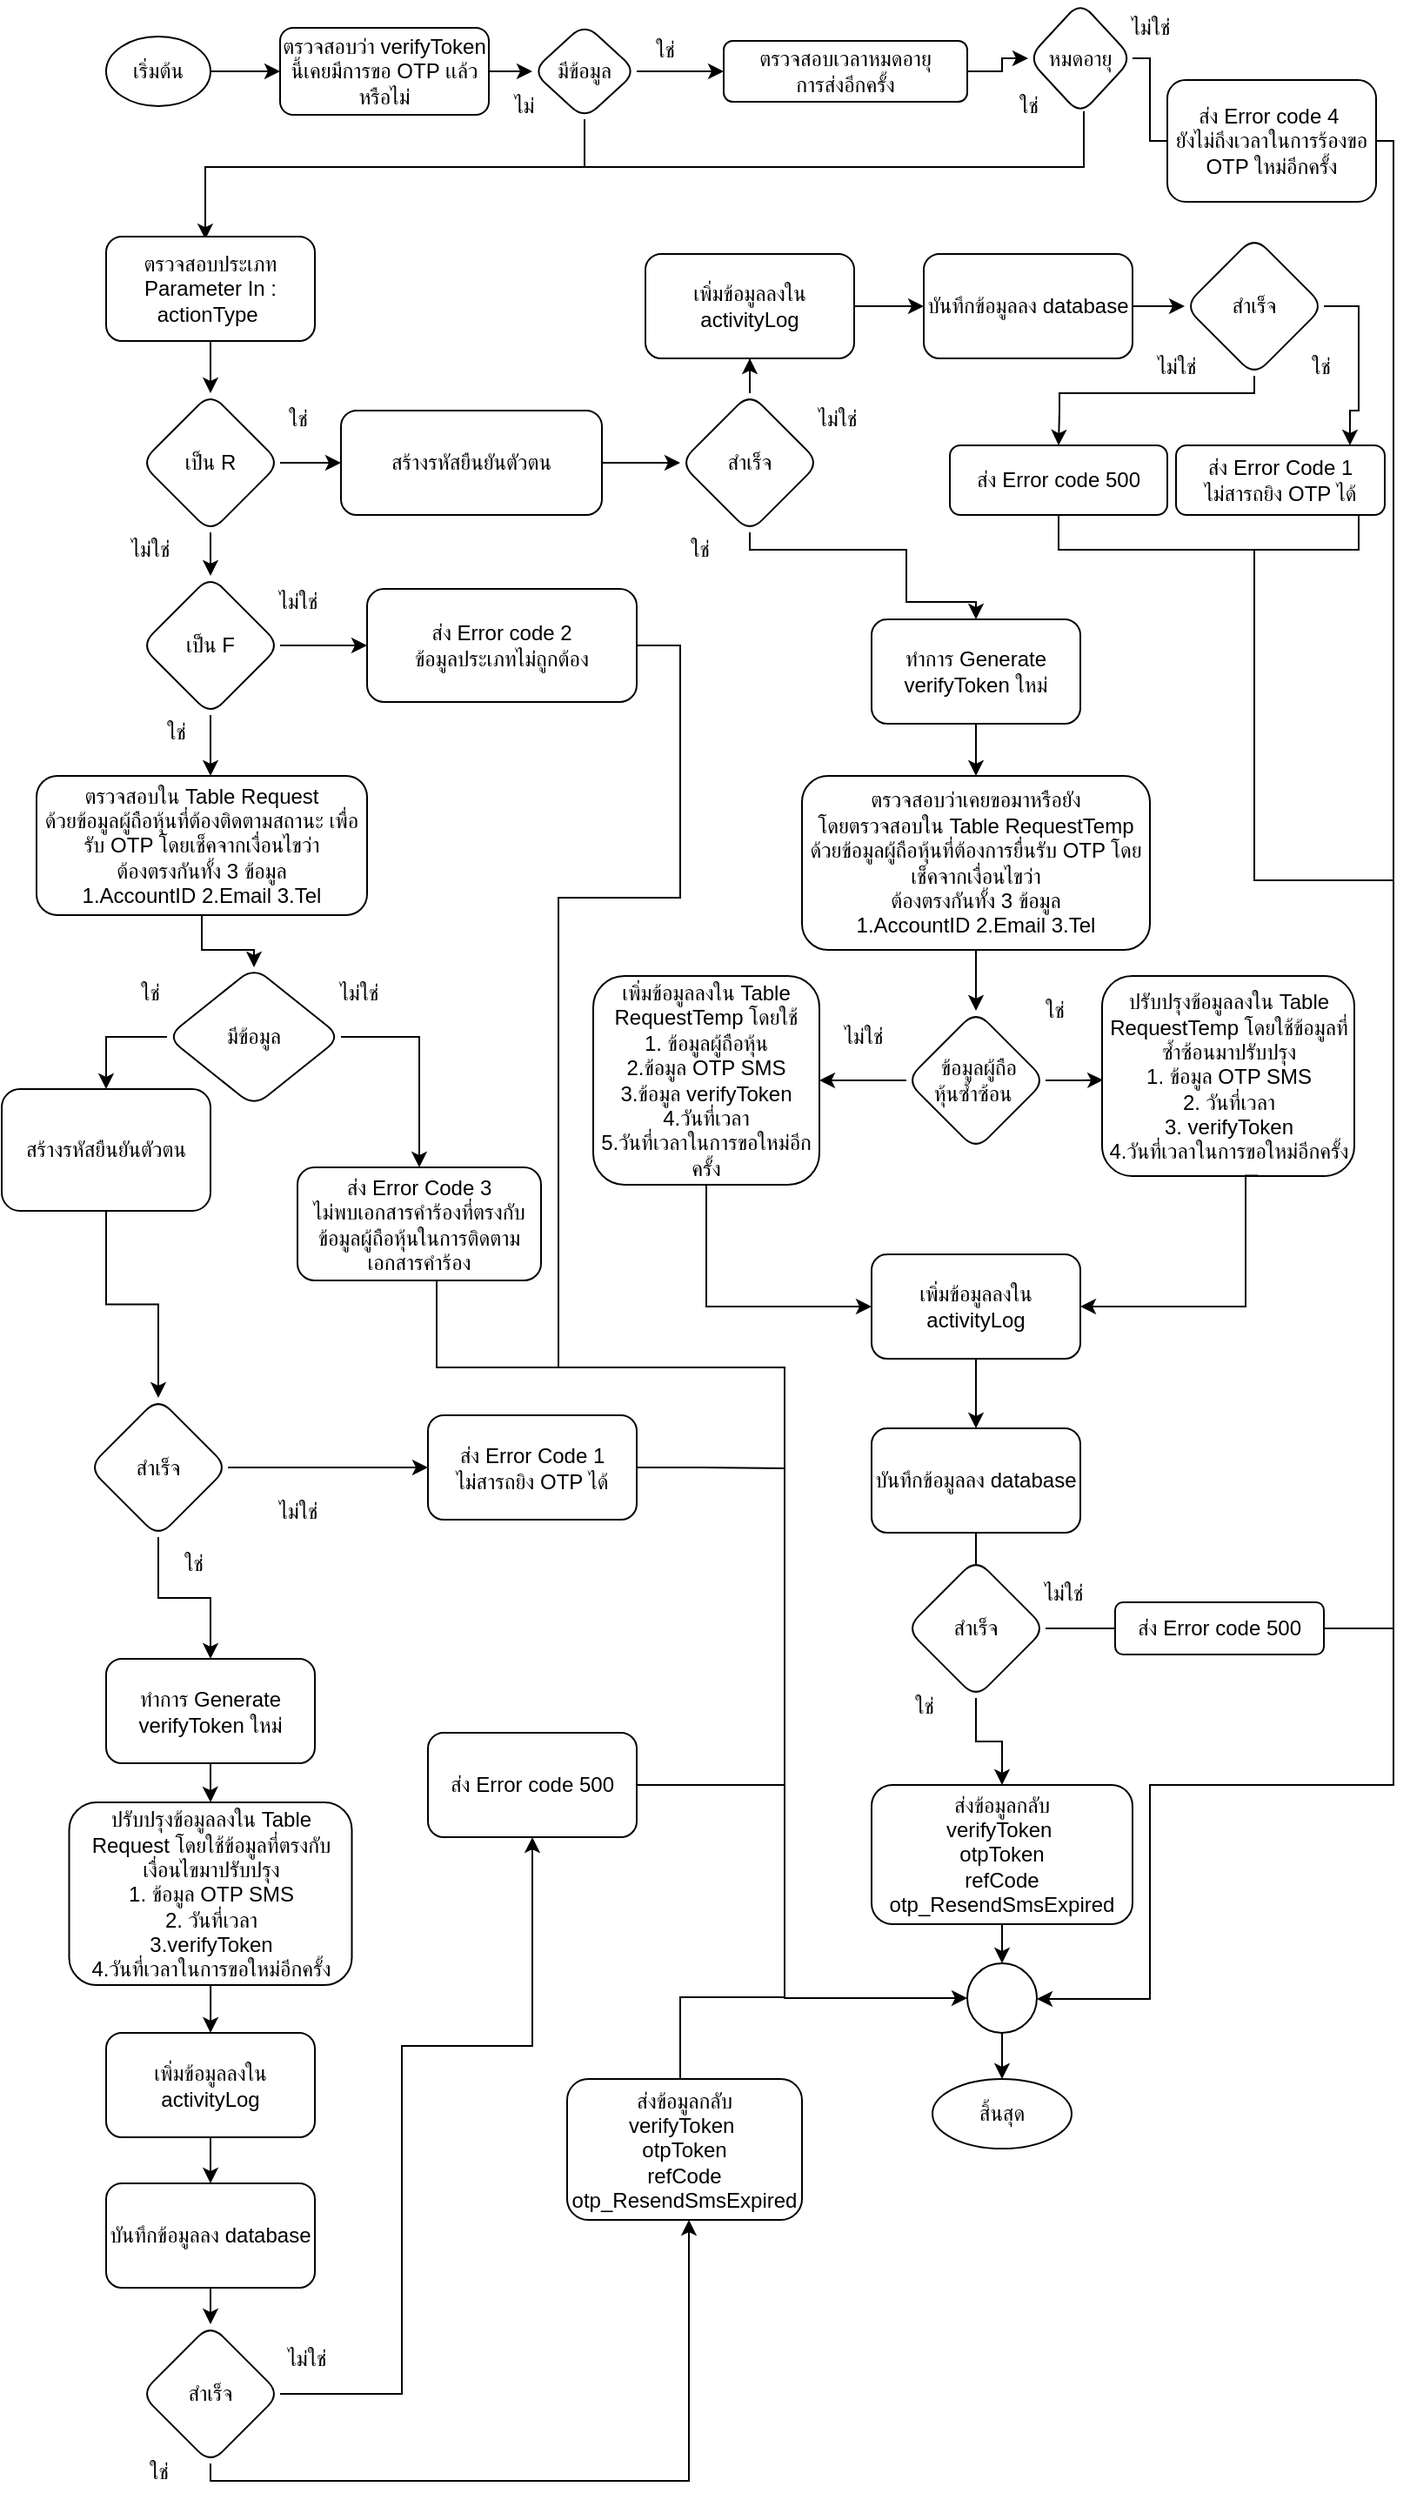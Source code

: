 <mxfile version="20.2.8" type="github">
  <diagram id="1ayUllSppx8MFt43dIr6" name="หน้า-1">
    <mxGraphModel dx="361" dy="536" grid="1" gridSize="10" guides="1" tooltips="1" connect="1" arrows="1" fold="1" page="1" pageScale="1" pageWidth="827" pageHeight="1169" math="0" shadow="0">
      <root>
        <mxCell id="0" />
        <mxCell id="1" parent="0" />
        <mxCell id="63eWOlaxjPWkrnFtWXmJ-32" value="" style="edgeStyle=orthogonalEdgeStyle;rounded=0;orthogonalLoop=1;jettySize=auto;html=1;" parent="1" source="BmBQkq0p3gG3JY9IZwHS-1" target="63eWOlaxjPWkrnFtWXmJ-21" edge="1">
          <mxGeometry relative="1" as="geometry" />
        </mxCell>
        <mxCell id="BmBQkq0p3gG3JY9IZwHS-1" value="เริ่มต้น" style="ellipse;whiteSpace=wrap;html=1;" parent="1" vertex="1">
          <mxGeometry x="900" y="35" width="60" height="40" as="geometry" />
        </mxCell>
        <mxCell id="BmBQkq0p3gG3JY9IZwHS-155" value="สร้างรหัสยืนยันตัวตน" style="whiteSpace=wrap;html=1;rounded=1;" parent="1" vertex="1">
          <mxGeometry x="840" y="640" width="120" height="70" as="geometry" />
        </mxCell>
        <mxCell id="63eWOlaxjPWkrnFtWXmJ-21" value="ตรวจสอบว่า verifyToken นี้เคยมีการขอ OTP เเล้วหรือไม่" style="rounded=1;whiteSpace=wrap;html=1;" parent="1" vertex="1">
          <mxGeometry x="1000" y="30" width="120" height="50" as="geometry" />
        </mxCell>
        <mxCell id="63eWOlaxjPWkrnFtWXmJ-38" style="edgeStyle=orthogonalEdgeStyle;rounded=0;orthogonalLoop=1;jettySize=auto;html=1;endArrow=none;endFill=0;" parent="1" source="63eWOlaxjPWkrnFtWXmJ-23" edge="1">
          <mxGeometry relative="1" as="geometry">
            <mxPoint x="1175" y="110" as="targetPoint" />
          </mxGeometry>
        </mxCell>
        <mxCell id="63eWOlaxjPWkrnFtWXmJ-23" value="มีข้อมูล" style="rhombus;whiteSpace=wrap;html=1;rounded=1;" parent="1" vertex="1">
          <mxGeometry x="1145" y="27.5" width="60" height="55" as="geometry" />
        </mxCell>
        <mxCell id="63eWOlaxjPWkrnFtWXmJ-20" value="" style="edgeStyle=orthogonalEdgeStyle;rounded=0;orthogonalLoop=1;jettySize=auto;html=1;" parent="1" source="63eWOlaxjPWkrnFtWXmJ-21" target="63eWOlaxjPWkrnFtWXmJ-23" edge="1">
          <mxGeometry relative="1" as="geometry" />
        </mxCell>
        <mxCell id="63eWOlaxjPWkrnFtWXmJ-24" value="ไม่" style="text;html=1;align=center;verticalAlign=middle;resizable=0;points=[];autosize=1;strokeColor=none;fillColor=none;" parent="1" vertex="1">
          <mxGeometry x="1120" y="60" width="40" height="30" as="geometry" />
        </mxCell>
        <mxCell id="63eWOlaxjPWkrnFtWXmJ-25" value="ใช่" style="text;html=1;align=center;verticalAlign=middle;resizable=0;points=[];autosize=1;strokeColor=none;fillColor=none;" parent="1" vertex="1">
          <mxGeometry x="1201" y="27.5" width="40" height="30" as="geometry" />
        </mxCell>
        <mxCell id="63eWOlaxjPWkrnFtWXmJ-27" value="ตรวจสอบเวลาหมดอายุ&lt;br&gt;การส่งอีกครั้ง" style="whiteSpace=wrap;html=1;rounded=1;" parent="1" vertex="1">
          <mxGeometry x="1255" y="37.5" width="140" height="35" as="geometry" />
        </mxCell>
        <mxCell id="63eWOlaxjPWkrnFtWXmJ-22" value="" style="edgeStyle=orthogonalEdgeStyle;rounded=0;orthogonalLoop=1;jettySize=auto;html=1;" parent="1" source="63eWOlaxjPWkrnFtWXmJ-23" target="63eWOlaxjPWkrnFtWXmJ-27" edge="1">
          <mxGeometry relative="1" as="geometry" />
        </mxCell>
        <mxCell id="63eWOlaxjPWkrnFtWXmJ-28" value="" style="edgeStyle=orthogonalEdgeStyle;rounded=0;orthogonalLoop=1;jettySize=auto;html=1;entryX=0.475;entryY=0.026;entryDx=0;entryDy=0;entryPerimeter=0;" parent="1" source="63eWOlaxjPWkrnFtWXmJ-29" target="BmBQkq0p3gG3JY9IZwHS-10" edge="1">
          <mxGeometry relative="1" as="geometry">
            <mxPoint x="1520" y="55.048" as="targetPoint" />
            <Array as="points">
              <mxPoint x="1462" y="110" />
              <mxPoint x="957" y="110" />
            </Array>
          </mxGeometry>
        </mxCell>
        <mxCell id="63eWOlaxjPWkrnFtWXmJ-36" value="" style="edgeStyle=orthogonalEdgeStyle;rounded=0;orthogonalLoop=1;jettySize=auto;html=1;endArrow=none;endFill=0;" parent="1" source="63eWOlaxjPWkrnFtWXmJ-29" target="63eWOlaxjPWkrnFtWXmJ-35" edge="1">
          <mxGeometry relative="1" as="geometry">
            <Array as="points">
              <mxPoint x="1500" y="48" />
              <mxPoint x="1500" y="95" />
            </Array>
          </mxGeometry>
        </mxCell>
        <mxCell id="63eWOlaxjPWkrnFtWXmJ-29" value="หมดอายุ" style="rhombus;whiteSpace=wrap;html=1;rounded=1;" parent="1" vertex="1">
          <mxGeometry x="1430" y="15" width="60" height="65" as="geometry" />
        </mxCell>
        <mxCell id="63eWOlaxjPWkrnFtWXmJ-26" value="" style="edgeStyle=orthogonalEdgeStyle;rounded=0;orthogonalLoop=1;jettySize=auto;html=1;" parent="1" source="63eWOlaxjPWkrnFtWXmJ-27" target="63eWOlaxjPWkrnFtWXmJ-29" edge="1">
          <mxGeometry relative="1" as="geometry" />
        </mxCell>
        <mxCell id="63eWOlaxjPWkrnFtWXmJ-30" value="ใช่" style="text;html=1;align=center;verticalAlign=middle;resizable=0;points=[];autosize=1;strokeColor=none;fillColor=none;" parent="1" vertex="1">
          <mxGeometry x="1410" y="60" width="40" height="30" as="geometry" />
        </mxCell>
        <mxCell id="63eWOlaxjPWkrnFtWXmJ-34" value="ไม่ใช่" style="text;html=1;align=center;verticalAlign=middle;resizable=0;points=[];autosize=1;strokeColor=none;fillColor=none;" parent="1" vertex="1">
          <mxGeometry x="1475" y="15" width="50" height="30" as="geometry" />
        </mxCell>
        <mxCell id="63eWOlaxjPWkrnFtWXmJ-39" style="edgeStyle=orthogonalEdgeStyle;rounded=0;orthogonalLoop=1;jettySize=auto;html=1;endArrow=none;endFill=0;" parent="1" source="63eWOlaxjPWkrnFtWXmJ-35" edge="1">
          <mxGeometry relative="1" as="geometry">
            <mxPoint x="1640" y="520" as="targetPoint" />
            <Array as="points">
              <mxPoint x="1640" y="95" />
            </Array>
          </mxGeometry>
        </mxCell>
        <mxCell id="63eWOlaxjPWkrnFtWXmJ-35" value="ส่ง Error code 4&amp;nbsp;&lt;br&gt;ยังไม่ถึงเวลาในการร้องขอ OTP ใหม่อีกครั้ง" style="whiteSpace=wrap;html=1;rounded=1;" parent="1" vertex="1">
          <mxGeometry x="1510" y="60" width="120" height="70" as="geometry" />
        </mxCell>
        <mxCell id="BmBQkq0p3gG3JY9IZwHS-10" value="ตรวจสอบประเภท&lt;br&gt;Parameter In : actionType&amp;nbsp;" style="whiteSpace=wrap;html=1;rounded=1;" parent="1" vertex="1">
          <mxGeometry x="900" y="150" width="120" height="60" as="geometry" />
        </mxCell>
        <mxCell id="BmBQkq0p3gG3JY9IZwHS-14" value="เป็น R" style="rhombus;whiteSpace=wrap;html=1;rounded=1;" parent="1" vertex="1">
          <mxGeometry x="920" y="240" width="80" height="80" as="geometry" />
        </mxCell>
        <mxCell id="BmBQkq0p3gG3JY9IZwHS-15" value="" style="edgeStyle=orthogonalEdgeStyle;rounded=0;orthogonalLoop=1;jettySize=auto;html=1;" parent="1" source="BmBQkq0p3gG3JY9IZwHS-10" target="BmBQkq0p3gG3JY9IZwHS-14" edge="1">
          <mxGeometry relative="1" as="geometry" />
        </mxCell>
        <mxCell id="BmBQkq0p3gG3JY9IZwHS-17" value="ใช่" style="text;html=1;align=center;verticalAlign=middle;resizable=0;points=[];autosize=1;strokeColor=none;fillColor=none;" parent="1" vertex="1">
          <mxGeometry x="990" y="240" width="40" height="30" as="geometry" />
        </mxCell>
        <mxCell id="BmBQkq0p3gG3JY9IZwHS-18" value="ไม่ใช่" style="text;html=1;align=center;verticalAlign=middle;resizable=0;points=[];autosize=1;strokeColor=none;fillColor=none;" parent="1" vertex="1">
          <mxGeometry x="900" y="315" width="50" height="30" as="geometry" />
        </mxCell>
        <mxCell id="BmBQkq0p3gG3JY9IZwHS-21" style="edgeStyle=orthogonalEdgeStyle;rounded=0;orthogonalLoop=1;jettySize=auto;html=1;" parent="1" source="BmBQkq0p3gG3JY9IZwHS-19" edge="1">
          <mxGeometry relative="1" as="geometry">
            <mxPoint x="960" y="460" as="targetPoint" />
          </mxGeometry>
        </mxCell>
        <mxCell id="BmBQkq0p3gG3JY9IZwHS-19" value="เป็น F" style="rhombus;whiteSpace=wrap;html=1;rounded=1;" parent="1" vertex="1">
          <mxGeometry x="920" y="345" width="80" height="80" as="geometry" />
        </mxCell>
        <mxCell id="BmBQkq0p3gG3JY9IZwHS-20" value="" style="edgeStyle=orthogonalEdgeStyle;rounded=0;orthogonalLoop=1;jettySize=auto;html=1;" parent="1" source="BmBQkq0p3gG3JY9IZwHS-14" target="BmBQkq0p3gG3JY9IZwHS-19" edge="1">
          <mxGeometry relative="1" as="geometry" />
        </mxCell>
        <mxCell id="BmBQkq0p3gG3JY9IZwHS-22" value="ใช่" style="text;html=1;align=center;verticalAlign=middle;resizable=0;points=[];autosize=1;strokeColor=none;fillColor=none;" parent="1" vertex="1">
          <mxGeometry x="920" y="420" width="40" height="30" as="geometry" />
        </mxCell>
        <mxCell id="BmBQkq0p3gG3JY9IZwHS-23" value="ไม่ใช่" style="text;html=1;align=center;verticalAlign=middle;resizable=0;points=[];autosize=1;strokeColor=none;fillColor=none;" parent="1" vertex="1">
          <mxGeometry x="985" y="345" width="50" height="30" as="geometry" />
        </mxCell>
        <mxCell id="BmBQkq0p3gG3JY9IZwHS-24" value="สร้างรหัสยืนยันตัวตน" style="whiteSpace=wrap;html=1;rounded=1;" parent="1" vertex="1">
          <mxGeometry x="1035" y="250" width="150" height="60" as="geometry" />
        </mxCell>
        <mxCell id="63eWOlaxjPWkrnFtWXmJ-19" value="" style="edgeStyle=orthogonalEdgeStyle;rounded=0;orthogonalLoop=1;jettySize=auto;html=1;" parent="1" source="BmBQkq0p3gG3JY9IZwHS-14" target="BmBQkq0p3gG3JY9IZwHS-24" edge="1">
          <mxGeometry relative="1" as="geometry" />
        </mxCell>
        <mxCell id="BmBQkq0p3gG3JY9IZwHS-26" value="สำเร็จ" style="rhombus;whiteSpace=wrap;html=1;rounded=1;" parent="1" vertex="1">
          <mxGeometry x="1230" y="240" width="80" height="80" as="geometry" />
        </mxCell>
        <mxCell id="BmBQkq0p3gG3JY9IZwHS-27" value="" style="edgeStyle=orthogonalEdgeStyle;rounded=0;orthogonalLoop=1;jettySize=auto;html=1;" parent="1" source="BmBQkq0p3gG3JY9IZwHS-24" target="BmBQkq0p3gG3JY9IZwHS-26" edge="1">
          <mxGeometry relative="1" as="geometry" />
        </mxCell>
        <mxCell id="BmBQkq0p3gG3JY9IZwHS-30" value="เพิ่มข้อมูลลงใน activityLog" style="whiteSpace=wrap;html=1;rounded=1;" parent="1" vertex="1">
          <mxGeometry x="1210" y="160" width="120" height="60" as="geometry" />
        </mxCell>
        <mxCell id="BmBQkq0p3gG3JY9IZwHS-31" value="" style="edgeStyle=orthogonalEdgeStyle;rounded=0;orthogonalLoop=1;jettySize=auto;html=1;" parent="1" source="BmBQkq0p3gG3JY9IZwHS-26" target="BmBQkq0p3gG3JY9IZwHS-30" edge="1">
          <mxGeometry relative="1" as="geometry" />
        </mxCell>
        <mxCell id="BmBQkq0p3gG3JY9IZwHS-35" value="ไม่ใช่" style="text;html=1;align=center;verticalAlign=middle;resizable=0;points=[];autosize=1;strokeColor=none;fillColor=none;" parent="1" vertex="1">
          <mxGeometry x="1295" y="240" width="50" height="30" as="geometry" />
        </mxCell>
        <mxCell id="BmBQkq0p3gG3JY9IZwHS-39" value="ใช่" style="text;html=1;align=center;verticalAlign=middle;resizable=0;points=[];autosize=1;strokeColor=none;fillColor=none;" parent="1" vertex="1">
          <mxGeometry x="1221" y="315" width="40" height="30" as="geometry" />
        </mxCell>
        <mxCell id="BmBQkq0p3gG3JY9IZwHS-59" value="บันทึกข้อมูลลง database" style="whiteSpace=wrap;html=1;rounded=1;" parent="1" vertex="1">
          <mxGeometry x="1370" y="160" width="120" height="60" as="geometry" />
        </mxCell>
        <mxCell id="BmBQkq0p3gG3JY9IZwHS-60" value="" style="edgeStyle=orthogonalEdgeStyle;rounded=0;orthogonalLoop=1;jettySize=auto;html=1;" parent="1" source="BmBQkq0p3gG3JY9IZwHS-30" target="BmBQkq0p3gG3JY9IZwHS-59" edge="1">
          <mxGeometry relative="1" as="geometry" />
        </mxCell>
        <mxCell id="BmBQkq0p3gG3JY9IZwHS-65" value="สำเร็จ" style="rhombus;whiteSpace=wrap;html=1;rounded=1;" parent="1" vertex="1">
          <mxGeometry x="1520" y="150" width="80" height="80" as="geometry" />
        </mxCell>
        <mxCell id="BmBQkq0p3gG3JY9IZwHS-66" value="" style="edgeStyle=orthogonalEdgeStyle;rounded=0;orthogonalLoop=1;jettySize=auto;html=1;" parent="1" source="BmBQkq0p3gG3JY9IZwHS-59" target="BmBQkq0p3gG3JY9IZwHS-65" edge="1">
          <mxGeometry relative="1" as="geometry" />
        </mxCell>
        <mxCell id="BmBQkq0p3gG3JY9IZwHS-90" style="edgeStyle=orthogonalEdgeStyle;rounded=0;orthogonalLoop=1;jettySize=auto;html=1;endArrow=none;endFill=0;" parent="1" source="BmBQkq0p3gG3JY9IZwHS-70" edge="1">
          <mxGeometry relative="1" as="geometry">
            <mxPoint x="1560" y="330" as="targetPoint" />
            <Array as="points">
              <mxPoint x="1448" y="330" />
              <mxPoint x="1520" y="330" />
            </Array>
          </mxGeometry>
        </mxCell>
        <mxCell id="BmBQkq0p3gG3JY9IZwHS-70" value="ส่ง Error code 500" style="whiteSpace=wrap;html=1;rounded=1;" parent="1" vertex="1">
          <mxGeometry x="1385" y="270" width="125" height="40" as="geometry" />
        </mxCell>
        <mxCell id="BmBQkq0p3gG3JY9IZwHS-71" value="" style="edgeStyle=orthogonalEdgeStyle;rounded=0;orthogonalLoop=1;jettySize=auto;html=1;entryX=0.5;entryY=0;entryDx=0;entryDy=0;" parent="1" source="BmBQkq0p3gG3JY9IZwHS-65" target="BmBQkq0p3gG3JY9IZwHS-70" edge="1">
          <mxGeometry relative="1" as="geometry">
            <Array as="points">
              <mxPoint x="1560" y="240" />
              <mxPoint x="1448" y="240" />
              <mxPoint x="1448" y="250" />
              <mxPoint x="1448" y="250" />
            </Array>
          </mxGeometry>
        </mxCell>
        <mxCell id="BmBQkq0p3gG3JY9IZwHS-81" value="ใช่" style="text;html=1;align=center;verticalAlign=middle;resizable=0;points=[];autosize=1;strokeColor=none;fillColor=none;" parent="1" vertex="1">
          <mxGeometry x="1577.5" y="210" width="40" height="30" as="geometry" />
        </mxCell>
        <mxCell id="BmBQkq0p3gG3JY9IZwHS-82" value="ไม่ใช่" style="text;html=1;align=center;verticalAlign=middle;resizable=0;points=[];autosize=1;strokeColor=none;fillColor=none;" parent="1" vertex="1">
          <mxGeometry x="1490" y="210" width="50" height="30" as="geometry" />
        </mxCell>
        <mxCell id="BmBQkq0p3gG3JY9IZwHS-89" style="edgeStyle=orthogonalEdgeStyle;rounded=0;orthogonalLoop=1;jettySize=auto;html=1;endArrow=none;endFill=0;" parent="1" source="BmBQkq0p3gG3JY9IZwHS-84" edge="1">
          <mxGeometry relative="1" as="geometry">
            <mxPoint x="1560" y="390" as="targetPoint" />
            <Array as="points">
              <mxPoint x="1620" y="330" />
              <mxPoint x="1560" y="330" />
              <mxPoint x="1560" y="370" />
            </Array>
          </mxGeometry>
        </mxCell>
        <mxCell id="BmBQkq0p3gG3JY9IZwHS-84" value="ส่ง Error Code 1 &lt;br&gt;ไม่สารถยิง OTP ได้" style="whiteSpace=wrap;html=1;rounded=1;" parent="1" vertex="1">
          <mxGeometry x="1515" y="270" width="120" height="40" as="geometry" />
        </mxCell>
        <mxCell id="BmBQkq0p3gG3JY9IZwHS-91" style="edgeStyle=orthogonalEdgeStyle;rounded=0;orthogonalLoop=1;jettySize=auto;html=1;endArrow=classic;endFill=1;entryX=0.833;entryY=0;entryDx=0;entryDy=0;entryPerimeter=0;exitX=1;exitY=0.5;exitDx=0;exitDy=0;" parent="1" source="BmBQkq0p3gG3JY9IZwHS-65" target="BmBQkq0p3gG3JY9IZwHS-84" edge="1">
          <mxGeometry relative="1" as="geometry">
            <mxPoint x="1620" y="260.0" as="targetPoint" />
          </mxGeometry>
        </mxCell>
        <mxCell id="BmBQkq0p3gG3JY9IZwHS-98" value="ตรวจสอบใน Table Request&lt;br&gt;ด้วยข้อมูลผู้ถือหุ้นที่ต้องติดตามสถานะ เพื่อรับ OTP โดยเช็คจากเงื่อนไขว่า&lt;br&gt;ต้องตรงกันทั้ง 3 ข้อมูล&lt;br&gt;1.AccountID 2.Email 3.Tel" style="whiteSpace=wrap;html=1;rounded=1;" parent="1" vertex="1">
          <mxGeometry x="860" y="460" width="190" height="80" as="geometry" />
        </mxCell>
        <mxCell id="BmBQkq0p3gG3JY9IZwHS-44" value="ทำการ Generate verifyToken ใหม่" style="rounded=1;whiteSpace=wrap;html=1;" parent="1" vertex="1">
          <mxGeometry x="1340" y="370" width="120" height="60" as="geometry" />
        </mxCell>
        <mxCell id="BmBQkq0p3gG3JY9IZwHS-37" value="" style="edgeStyle=orthogonalEdgeStyle;rounded=0;orthogonalLoop=1;jettySize=auto;html=1;entryX=0.5;entryY=0;entryDx=0;entryDy=0;" parent="1" source="BmBQkq0p3gG3JY9IZwHS-26" target="BmBQkq0p3gG3JY9IZwHS-44" edge="1">
          <mxGeometry relative="1" as="geometry">
            <mxPoint x="1405.0" y="350" as="targetPoint" />
            <Array as="points">
              <mxPoint x="1270" y="330" />
              <mxPoint x="1360" y="330" />
              <mxPoint x="1360" y="360" />
              <mxPoint x="1400" y="360" />
            </Array>
          </mxGeometry>
        </mxCell>
        <mxCell id="BmBQkq0p3gG3JY9IZwHS-45" value="ตรวจสอบว่าเคยขอมาหรือยัง &lt;br&gt;โดยตรวจสอบใน Table RequestTemp&lt;br&gt;ด้วยข้อมูลผู้ถือหุ้นที่ต้องการยื่นรับ OTP โดยเช็คจากเงื่อนไขว่า&lt;br&gt;ต้องตรงกันทั้ง 3 ข้อมูล&lt;br&gt;1.AccountID 2.Email 3.Tel" style="whiteSpace=wrap;html=1;rounded=1;" parent="1" vertex="1">
          <mxGeometry x="1300" y="460" width="200" height="100" as="geometry" />
        </mxCell>
        <mxCell id="BmBQkq0p3gG3JY9IZwHS-46" value="" style="edgeStyle=orthogonalEdgeStyle;rounded=0;orthogonalLoop=1;jettySize=auto;html=1;" parent="1" source="BmBQkq0p3gG3JY9IZwHS-44" target="BmBQkq0p3gG3JY9IZwHS-45" edge="1">
          <mxGeometry relative="1" as="geometry" />
        </mxCell>
        <mxCell id="BmBQkq0p3gG3JY9IZwHS-47" value="&amp;nbsp;ข้อมูลผู้ถือ&lt;br&gt;หุ้นซ้ำซ้อน&amp;nbsp;" style="rhombus;whiteSpace=wrap;html=1;rounded=1;" parent="1" vertex="1">
          <mxGeometry x="1360" y="595" width="80" height="80" as="geometry" />
        </mxCell>
        <mxCell id="BmBQkq0p3gG3JY9IZwHS-48" value="" style="edgeStyle=orthogonalEdgeStyle;rounded=0;orthogonalLoop=1;jettySize=auto;html=1;" parent="1" source="BmBQkq0p3gG3JY9IZwHS-45" target="BmBQkq0p3gG3JY9IZwHS-47" edge="1">
          <mxGeometry relative="1" as="geometry" />
        </mxCell>
        <mxCell id="BmBQkq0p3gG3JY9IZwHS-51" value="เพิ่มข้อมูลลงใน Table RequestTemp โดยใช้&lt;br&gt;1. ข้อมูลผู้ถือหุ้น &lt;br&gt;2.ข้อมูล OTP SMS&lt;br&gt;3.ข้อมูล verifyToken&lt;br&gt;4.วันที่เวลา&lt;br&gt;5.วันที่เวลาในการขอใหม่อีกครั้ง" style="whiteSpace=wrap;html=1;rounded=1;" parent="1" vertex="1">
          <mxGeometry x="1180" y="575" width="130" height="120" as="geometry" />
        </mxCell>
        <mxCell id="BmBQkq0p3gG3JY9IZwHS-49" style="edgeStyle=orthogonalEdgeStyle;rounded=0;orthogonalLoop=1;jettySize=auto;html=1;" parent="1" source="BmBQkq0p3gG3JY9IZwHS-47" target="BmBQkq0p3gG3JY9IZwHS-51" edge="1">
          <mxGeometry relative="1" as="geometry">
            <mxPoint x="1315" y="635" as="targetPoint" />
          </mxGeometry>
        </mxCell>
        <mxCell id="BmBQkq0p3gG3JY9IZwHS-52" value="ปรับปรุงข้อมูลลงใน Table RequestTemp โดยใช้ข้อมูลที่ซ้ำซ้อนมาปรับปรุง&lt;br&gt;1. ข้อมูล OTP SMS&lt;br&gt;2. วันที่เวลา&lt;br&gt;3. verifyToken&lt;br&gt;4.วันที่เวลาในการขอใหม่อีกครั้ง" style="whiteSpace=wrap;html=1;rounded=1;" parent="1" vertex="1">
          <mxGeometry x="1472.5" y="575" width="145" height="115" as="geometry" />
        </mxCell>
        <mxCell id="BmBQkq0p3gG3JY9IZwHS-50" style="edgeStyle=orthogonalEdgeStyle;rounded=0;orthogonalLoop=1;jettySize=auto;html=1;entryX=0.004;entryY=0.52;entryDx=0;entryDy=0;entryPerimeter=0;" parent="1" source="BmBQkq0p3gG3JY9IZwHS-47" target="BmBQkq0p3gG3JY9IZwHS-52" edge="1">
          <mxGeometry relative="1" as="geometry">
            <mxPoint x="1495" y="635" as="targetPoint" />
          </mxGeometry>
        </mxCell>
        <mxCell id="BmBQkq0p3gG3JY9IZwHS-54" value="ไม่ใช่" style="text;html=1;align=center;verticalAlign=middle;resizable=0;points=[];autosize=1;strokeColor=none;fillColor=none;" parent="1" vertex="1">
          <mxGeometry x="1310" y="595" width="50" height="30" as="geometry" />
        </mxCell>
        <mxCell id="BmBQkq0p3gG3JY9IZwHS-55" value="ใช่" style="text;html=1;align=center;verticalAlign=middle;resizable=0;points=[];autosize=1;strokeColor=none;fillColor=none;" parent="1" vertex="1">
          <mxGeometry x="1425" y="580" width="40" height="30" as="geometry" />
        </mxCell>
        <mxCell id="BmBQkq0p3gG3JY9IZwHS-56" value="เพิ่มข้อมูลลงใน activityLog" style="whiteSpace=wrap;html=1;rounded=1;" parent="1" vertex="1">
          <mxGeometry x="1340" y="735" width="120" height="60" as="geometry" />
        </mxCell>
        <mxCell id="BmBQkq0p3gG3JY9IZwHS-57" style="edgeStyle=orthogonalEdgeStyle;rounded=0;orthogonalLoop=1;jettySize=auto;html=1;entryX=0;entryY=0.5;entryDx=0;entryDy=0;" parent="1" source="BmBQkq0p3gG3JY9IZwHS-51" target="BmBQkq0p3gG3JY9IZwHS-56" edge="1">
          <mxGeometry relative="1" as="geometry">
            <Array as="points">
              <mxPoint x="1245" y="765" />
            </Array>
          </mxGeometry>
        </mxCell>
        <mxCell id="BmBQkq0p3gG3JY9IZwHS-58" style="edgeStyle=orthogonalEdgeStyle;rounded=0;orthogonalLoop=1;jettySize=auto;html=1;entryX=1;entryY=0.5;entryDx=0;entryDy=0;exitX=0.618;exitY=0.998;exitDx=0;exitDy=0;exitPerimeter=0;" parent="1" source="BmBQkq0p3gG3JY9IZwHS-52" target="BmBQkq0p3gG3JY9IZwHS-56" edge="1">
          <mxGeometry relative="1" as="geometry">
            <Array as="points">
              <mxPoint x="1555" y="690" />
              <mxPoint x="1555" y="765" />
            </Array>
          </mxGeometry>
        </mxCell>
        <mxCell id="BmBQkq0p3gG3JY9IZwHS-79" style="edgeStyle=orthogonalEdgeStyle;rounded=0;orthogonalLoop=1;jettySize=auto;html=1;" parent="1" target="BmBQkq0p3gG3JY9IZwHS-76" edge="1">
          <mxGeometry relative="1" as="geometry">
            <mxPoint x="1560" y="380" as="sourcePoint" />
            <Array as="points">
              <mxPoint x="1560" y="520" />
              <mxPoint x="1640" y="520" />
              <mxPoint x="1640" y="1040" />
              <mxPoint x="1500" y="1040" />
              <mxPoint x="1500" y="1163" />
            </Array>
          </mxGeometry>
        </mxCell>
        <mxCell id="BmBQkq0p3gG3JY9IZwHS-74" value="ส่งข้อมูลกลับ&lt;br&gt;verifyToken&amp;nbsp;&lt;br&gt;otpToken&lt;br&gt;refCode&lt;br&gt;otp_ResendSmsExpired" style="whiteSpace=wrap;html=1;rounded=1;" parent="1" vertex="1">
          <mxGeometry x="1340" y="1040" width="150" height="80" as="geometry" />
        </mxCell>
        <mxCell id="BmBQkq0p3gG3JY9IZwHS-76" value="" style="ellipse;whiteSpace=wrap;html=1;aspect=fixed;" parent="1" vertex="1">
          <mxGeometry x="1395" y="1142.5" width="40" height="40" as="geometry" />
        </mxCell>
        <mxCell id="BmBQkq0p3gG3JY9IZwHS-78" value="" style="edgeStyle=orthogonalEdgeStyle;rounded=0;orthogonalLoop=1;jettySize=auto;html=1;" parent="1" source="BmBQkq0p3gG3JY9IZwHS-74" target="BmBQkq0p3gG3JY9IZwHS-76" edge="1">
          <mxGeometry relative="1" as="geometry" />
        </mxCell>
        <mxCell id="63eWOlaxjPWkrnFtWXmJ-40" value="" style="edgeStyle=orthogonalEdgeStyle;rounded=0;orthogonalLoop=1;jettySize=auto;html=1;endArrow=none;endFill=0;" parent="1" source="BmBQkq0p3gG3JY9IZwHS-94" target="BmBQkq0p3gG3JY9IZwHS-195" edge="1">
          <mxGeometry relative="1" as="geometry" />
        </mxCell>
        <mxCell id="BmBQkq0p3gG3JY9IZwHS-94" value="บันทึกข้อมูลลง database" style="whiteSpace=wrap;html=1;rounded=1;" parent="1" vertex="1">
          <mxGeometry x="1340" y="835" width="120" height="60" as="geometry" />
        </mxCell>
        <mxCell id="BmBQkq0p3gG3JY9IZwHS-95" value="" style="edgeStyle=orthogonalEdgeStyle;rounded=0;orthogonalLoop=1;jettySize=auto;html=1;endArrow=classic;endFill=1;" parent="1" source="BmBQkq0p3gG3JY9IZwHS-56" target="BmBQkq0p3gG3JY9IZwHS-94" edge="1">
          <mxGeometry relative="1" as="geometry" />
        </mxCell>
        <mxCell id="BmBQkq0p3gG3JY9IZwHS-143" style="edgeStyle=orthogonalEdgeStyle;rounded=0;orthogonalLoop=1;jettySize=auto;html=1;entryX=0;entryY=0.5;entryDx=0;entryDy=0;endArrow=classic;endFill=1;exitX=1;exitY=0.5;exitDx=0;exitDy=0;" parent="1" source="BmBQkq0p3gG3JY9IZwHS-140" target="BmBQkq0p3gG3JY9IZwHS-76" edge="1">
          <mxGeometry relative="1" as="geometry">
            <Array as="points">
              <mxPoint x="1230" y="385" />
              <mxPoint x="1230" y="530" />
              <mxPoint x="1160" y="530" />
              <mxPoint x="1160" y="800" />
              <mxPoint x="1290" y="800" />
              <mxPoint x="1290" y="1163" />
            </Array>
          </mxGeometry>
        </mxCell>
        <mxCell id="BmBQkq0p3gG3JY9IZwHS-140" value="ส่ง Error code 2&lt;br&gt;ข้อมูลประเภทไม่ถูกต้อง" style="whiteSpace=wrap;html=1;rounded=1;" parent="1" vertex="1">
          <mxGeometry x="1050" y="352.5" width="155" height="65" as="geometry" />
        </mxCell>
        <mxCell id="BmBQkq0p3gG3JY9IZwHS-141" value="" style="edgeStyle=orthogonalEdgeStyle;rounded=0;orthogonalLoop=1;jettySize=auto;html=1;endArrow=classic;endFill=1;" parent="1" source="BmBQkq0p3gG3JY9IZwHS-19" target="BmBQkq0p3gG3JY9IZwHS-140" edge="1">
          <mxGeometry relative="1" as="geometry" />
        </mxCell>
        <mxCell id="BmBQkq0p3gG3JY9IZwHS-154" style="edgeStyle=orthogonalEdgeStyle;rounded=0;orthogonalLoop=1;jettySize=auto;html=1;endArrow=none;endFill=0;exitX=0.5;exitY=1;exitDx=0;exitDy=0;" parent="1" source="BmBQkq0p3gG3JY9IZwHS-152" edge="1">
          <mxGeometry relative="1" as="geometry">
            <mxPoint x="1170" y="800" as="targetPoint" />
            <Array as="points">
              <mxPoint x="1090" y="800" />
            </Array>
          </mxGeometry>
        </mxCell>
        <mxCell id="BmBQkq0p3gG3JY9IZwHS-144" value="" style="edgeStyle=orthogonalEdgeStyle;rounded=0;orthogonalLoop=1;jettySize=auto;html=1;entryX=0.5;entryY=0;entryDx=0;entryDy=0;exitX=0.5;exitY=1;exitDx=0;exitDy=0;" parent="1" source="BmBQkq0p3gG3JY9IZwHS-98" target="BmBQkq0p3gG3JY9IZwHS-147" edge="1">
          <mxGeometry relative="1" as="geometry">
            <mxPoint x="959.524" y="585.022" as="targetPoint" />
            <mxPoint x="960.0" y="560.0" as="sourcePoint" />
          </mxGeometry>
        </mxCell>
        <mxCell id="BmBQkq0p3gG3JY9IZwHS-147" value="มีข้อมูล" style="rhombus;whiteSpace=wrap;html=1;rounded=1;" parent="1" vertex="1">
          <mxGeometry x="935" y="570" width="100" height="80" as="geometry" />
        </mxCell>
        <mxCell id="BmBQkq0p3gG3JY9IZwHS-148" value="ใช่" style="text;html=1;align=center;verticalAlign=middle;resizable=0;points=[];autosize=1;strokeColor=none;fillColor=none;" parent="1" vertex="1">
          <mxGeometry x="905" y="570" width="40" height="30" as="geometry" />
        </mxCell>
        <mxCell id="BmBQkq0p3gG3JY9IZwHS-149" value="ไม่ใช่" style="text;html=1;align=center;verticalAlign=middle;resizable=0;points=[];autosize=1;strokeColor=none;fillColor=none;" parent="1" vertex="1">
          <mxGeometry x="1020" y="570" width="50" height="30" as="geometry" />
        </mxCell>
        <mxCell id="BmBQkq0p3gG3JY9IZwHS-152" value="ส่ง Error Code 3&lt;br&gt;ไม่พบเอกสารคำร้องที่ตรงกับข้อมูลผู้ถือหุ้นในการติดตามเอกสารคำร้อง" style="whiteSpace=wrap;html=1;rounded=1;" parent="1" vertex="1">
          <mxGeometry x="1010" y="685" width="140" height="65" as="geometry" />
        </mxCell>
        <mxCell id="BmBQkq0p3gG3JY9IZwHS-146" value="" style="edgeStyle=orthogonalEdgeStyle;rounded=0;orthogonalLoop=1;jettySize=auto;html=1;entryX=0.5;entryY=0;entryDx=0;entryDy=0;" parent="1" source="BmBQkq0p3gG3JY9IZwHS-147" target="BmBQkq0p3gG3JY9IZwHS-152" edge="1">
          <mxGeometry relative="1" as="geometry">
            <Array as="points">
              <mxPoint x="1080" y="610" />
            </Array>
          </mxGeometry>
        </mxCell>
        <mxCell id="BmBQkq0p3gG3JY9IZwHS-156" value="" style="edgeStyle=orthogonalEdgeStyle;rounded=0;orthogonalLoop=1;jettySize=auto;html=1;exitX=0;exitY=0.5;exitDx=0;exitDy=0;" parent="1" source="BmBQkq0p3gG3JY9IZwHS-147" target="BmBQkq0p3gG3JY9IZwHS-155" edge="1">
          <mxGeometry relative="1" as="geometry">
            <mxPoint x="960" y="672.5" as="sourcePoint" />
            <Array as="points">
              <mxPoint x="900" y="610" />
            </Array>
          </mxGeometry>
        </mxCell>
        <mxCell id="BmBQkq0p3gG3JY9IZwHS-157" value="สำเร็จ" style="rhombus;whiteSpace=wrap;html=1;rounded=1;" parent="1" vertex="1">
          <mxGeometry x="890" y="817.5" width="80" height="80" as="geometry" />
        </mxCell>
        <mxCell id="BmBQkq0p3gG3JY9IZwHS-158" value="" style="edgeStyle=orthogonalEdgeStyle;rounded=0;orthogonalLoop=1;jettySize=auto;html=1;" parent="1" source="BmBQkq0p3gG3JY9IZwHS-155" target="BmBQkq0p3gG3JY9IZwHS-157" edge="1">
          <mxGeometry relative="1" as="geometry" />
        </mxCell>
        <mxCell id="BmBQkq0p3gG3JY9IZwHS-178" style="edgeStyle=orthogonalEdgeStyle;rounded=0;orthogonalLoop=1;jettySize=auto;html=1;endArrow=none;endFill=0;" parent="1" source="BmBQkq0p3gG3JY9IZwHS-159" edge="1">
          <mxGeometry relative="1" as="geometry">
            <mxPoint x="1290" y="867.5" as="targetPoint" />
            <Array as="points">
              <mxPoint x="1243" y="858" />
              <mxPoint x="1290" y="858" />
            </Array>
          </mxGeometry>
        </mxCell>
        <mxCell id="BmBQkq0p3gG3JY9IZwHS-159" value="ส่ง Error Code 1 &lt;br&gt;ไม่สารถยิง OTP ได้" style="whiteSpace=wrap;html=1;rounded=1;" parent="1" vertex="1">
          <mxGeometry x="1085" y="827.5" width="120" height="60" as="geometry" />
        </mxCell>
        <mxCell id="BmBQkq0p3gG3JY9IZwHS-189" style="edgeStyle=orthogonalEdgeStyle;rounded=0;orthogonalLoop=1;jettySize=auto;html=1;entryX=0;entryY=0.5;entryDx=0;entryDy=0;endArrow=classic;endFill=1;" parent="1" source="BmBQkq0p3gG3JY9IZwHS-157" target="BmBQkq0p3gG3JY9IZwHS-159" edge="1">
          <mxGeometry relative="1" as="geometry" />
        </mxCell>
        <mxCell id="BmBQkq0p3gG3JY9IZwHS-161" value="ไม่ใช่" style="text;html=1;align=center;verticalAlign=middle;resizable=0;points=[];autosize=1;strokeColor=none;fillColor=none;" parent="1" vertex="1">
          <mxGeometry x="985" y="867.5" width="50" height="30" as="geometry" />
        </mxCell>
        <mxCell id="BmBQkq0p3gG3JY9IZwHS-162" value="ใช่" style="text;html=1;align=center;verticalAlign=middle;resizable=0;points=[];autosize=1;strokeColor=none;fillColor=none;" parent="1" vertex="1">
          <mxGeometry x="930" y="897.5" width="40" height="30" as="geometry" />
        </mxCell>
        <mxCell id="BmBQkq0p3gG3JY9IZwHS-163" value="ทำการ Generate verifyToken ใหม่" style="whiteSpace=wrap;html=1;rounded=1;" parent="1" vertex="1">
          <mxGeometry x="900" y="967.5" width="120" height="60" as="geometry" />
        </mxCell>
        <mxCell id="BmBQkq0p3gG3JY9IZwHS-164" value="" style="edgeStyle=orthogonalEdgeStyle;rounded=0;orthogonalLoop=1;jettySize=auto;html=1;" parent="1" source="BmBQkq0p3gG3JY9IZwHS-157" target="BmBQkq0p3gG3JY9IZwHS-163" edge="1">
          <mxGeometry relative="1" as="geometry" />
        </mxCell>
        <mxCell id="BmBQkq0p3gG3JY9IZwHS-165" value="บันทึกข้อมูลลง database" style="whiteSpace=wrap;html=1;rounded=1;" parent="1" vertex="1">
          <mxGeometry x="900" y="1269" width="120" height="60" as="geometry" />
        </mxCell>
        <mxCell id="BmBQkq0p3gG3JY9IZwHS-167" value="ปรับปรุงข้อมูลลงใน Table Request โดยใช้ข้อมูลที่ตรงกับเงื่อนไขมาปรับปรุง&lt;br&gt;1. ข้อมูล OTP SMS&lt;br&gt;2. วันที่เวลา&lt;br&gt;3.verifyToken&lt;br&gt;4.วันที่เวลาในการขอใหม่อีกครั้ง" style="whiteSpace=wrap;html=1;rounded=1;" parent="1" vertex="1">
          <mxGeometry x="878.75" y="1050" width="162.5" height="105" as="geometry" />
        </mxCell>
        <mxCell id="BmBQkq0p3gG3JY9IZwHS-179" value="" style="edgeStyle=orthogonalEdgeStyle;rounded=0;orthogonalLoop=1;jettySize=auto;html=1;endArrow=classic;endFill=1;" parent="1" source="BmBQkq0p3gG3JY9IZwHS-163" target="BmBQkq0p3gG3JY9IZwHS-167" edge="1">
          <mxGeometry relative="1" as="geometry" />
        </mxCell>
        <mxCell id="BmBQkq0p3gG3JY9IZwHS-192" style="edgeStyle=orthogonalEdgeStyle;rounded=0;orthogonalLoop=1;jettySize=auto;html=1;endArrow=none;endFill=0;" parent="1" edge="1">
          <mxGeometry relative="1" as="geometry">
            <mxPoint x="1290" y="1042.0" as="targetPoint" />
            <mxPoint x="1230" y="1211" as="sourcePoint" />
            <Array as="points">
              <mxPoint x="1230" y="1162" />
              <mxPoint x="1290" y="1162" />
            </Array>
          </mxGeometry>
        </mxCell>
        <mxCell id="BmBQkq0p3gG3JY9IZwHS-169" value="ส่งข้อมูลกลับ&lt;br&gt;verifyToken&amp;nbsp;&lt;br&gt;otpToken&lt;br&gt;refCode&lt;br&gt;otp_ResendSmsExpired" style="whiteSpace=wrap;html=1;rounded=1;" parent="1" vertex="1">
          <mxGeometry x="1165" y="1209" width="135" height="81" as="geometry" />
        </mxCell>
        <mxCell id="BmBQkq0p3gG3JY9IZwHS-181" value="" style="edgeStyle=orthogonalEdgeStyle;rounded=0;orthogonalLoop=1;jettySize=auto;html=1;endArrow=classic;endFill=1;" parent="1" source="BmBQkq0p3gG3JY9IZwHS-172" target="BmBQkq0p3gG3JY9IZwHS-169" edge="1">
          <mxGeometry relative="1" as="geometry">
            <Array as="points">
              <mxPoint x="960" y="1440" />
              <mxPoint x="1235" y="1440" />
            </Array>
          </mxGeometry>
        </mxCell>
        <mxCell id="BmBQkq0p3gG3JY9IZwHS-172" value="สำเร็จ" style="rhombus;whiteSpace=wrap;html=1;rounded=1;" parent="1" vertex="1">
          <mxGeometry x="920" y="1350" width="80" height="80" as="geometry" />
        </mxCell>
        <mxCell id="BmBQkq0p3gG3JY9IZwHS-173" value="ใช่" style="text;html=1;align=center;verticalAlign=middle;resizable=0;points=[];autosize=1;strokeColor=none;fillColor=none;" parent="1" vertex="1">
          <mxGeometry x="910" y="1420" width="40" height="30" as="geometry" />
        </mxCell>
        <mxCell id="BmBQkq0p3gG3JY9IZwHS-174" value="ไม่ใช่" style="text;html=1;align=center;verticalAlign=middle;resizable=0;points=[];autosize=1;strokeColor=none;fillColor=none;" parent="1" vertex="1">
          <mxGeometry x="990" y="1355" width="50" height="30" as="geometry" />
        </mxCell>
        <mxCell id="BmBQkq0p3gG3JY9IZwHS-175" value="" style="edgeStyle=orthogonalEdgeStyle;rounded=0;orthogonalLoop=1;jettySize=auto;html=1;" parent="1" source="BmBQkq0p3gG3JY9IZwHS-165" target="BmBQkq0p3gG3JY9IZwHS-172" edge="1">
          <mxGeometry relative="1" as="geometry" />
        </mxCell>
        <mxCell id="BmBQkq0p3gG3JY9IZwHS-190" style="edgeStyle=orthogonalEdgeStyle;rounded=0;orthogonalLoop=1;jettySize=auto;html=1;endArrow=none;endFill=0;" parent="1" source="BmBQkq0p3gG3JY9IZwHS-176" edge="1">
          <mxGeometry relative="1" as="geometry">
            <mxPoint x="1290" y="1040" as="targetPoint" />
          </mxGeometry>
        </mxCell>
        <mxCell id="BmBQkq0p3gG3JY9IZwHS-176" value="ส่ง Error code 500" style="whiteSpace=wrap;html=1;rounded=1;" parent="1" vertex="1">
          <mxGeometry x="1085" y="1010" width="120" height="60" as="geometry" />
        </mxCell>
        <mxCell id="BmBQkq0p3gG3JY9IZwHS-171" style="edgeStyle=orthogonalEdgeStyle;rounded=0;orthogonalLoop=1;jettySize=auto;html=1;entryX=0.5;entryY=1;entryDx=0;entryDy=0;" parent="1" source="BmBQkq0p3gG3JY9IZwHS-172" target="BmBQkq0p3gG3JY9IZwHS-176" edge="1">
          <mxGeometry relative="1" as="geometry">
            <mxPoint x="1400" y="752.5" as="targetPoint" />
            <Array as="points">
              <mxPoint x="1070" y="1390" />
              <mxPoint x="1070" y="1190" />
              <mxPoint x="1145" y="1190" />
            </Array>
          </mxGeometry>
        </mxCell>
        <mxCell id="BmBQkq0p3gG3JY9IZwHS-187" value="" style="edgeStyle=orthogonalEdgeStyle;rounded=0;orthogonalLoop=1;jettySize=auto;html=1;endArrow=classic;endFill=1;" parent="1" source="BmBQkq0p3gG3JY9IZwHS-184" target="BmBQkq0p3gG3JY9IZwHS-165" edge="1">
          <mxGeometry relative="1" as="geometry" />
        </mxCell>
        <mxCell id="BmBQkq0p3gG3JY9IZwHS-184" value="เพิ่มข้อมูลลงใน activityLog" style="whiteSpace=wrap;html=1;rounded=1;" parent="1" vertex="1">
          <mxGeometry x="900" y="1182.5" width="120" height="60" as="geometry" />
        </mxCell>
        <mxCell id="BmBQkq0p3gG3JY9IZwHS-185" value="" style="edgeStyle=orthogonalEdgeStyle;rounded=0;orthogonalLoop=1;jettySize=auto;html=1;endArrow=classic;endFill=1;" parent="1" source="BmBQkq0p3gG3JY9IZwHS-167" target="BmBQkq0p3gG3JY9IZwHS-184" edge="1">
          <mxGeometry relative="1" as="geometry" />
        </mxCell>
        <mxCell id="BmBQkq0p3gG3JY9IZwHS-193" value="สิ้นสุด" style="ellipse;whiteSpace=wrap;html=1;" parent="1" vertex="1">
          <mxGeometry x="1375" y="1209" width="80" height="40" as="geometry" />
        </mxCell>
        <mxCell id="BmBQkq0p3gG3JY9IZwHS-203" value="" style="edgeStyle=orthogonalEdgeStyle;rounded=0;orthogonalLoop=1;jettySize=auto;html=1;endArrow=classic;endFill=1;" parent="1" source="BmBQkq0p3gG3JY9IZwHS-195" target="BmBQkq0p3gG3JY9IZwHS-74" edge="1">
          <mxGeometry relative="1" as="geometry" />
        </mxCell>
        <mxCell id="BmBQkq0p3gG3JY9IZwHS-195" value="สำเร็จ" style="rhombus;whiteSpace=wrap;html=1;rounded=1;" parent="1" vertex="1">
          <mxGeometry x="1360" y="910" width="80" height="80" as="geometry" />
        </mxCell>
        <mxCell id="BmBQkq0p3gG3JY9IZwHS-194" value="" style="edgeStyle=orthogonalEdgeStyle;rounded=0;orthogonalLoop=1;jettySize=auto;html=1;endArrow=classic;endFill=1;" parent="1" source="BmBQkq0p3gG3JY9IZwHS-76" target="BmBQkq0p3gG3JY9IZwHS-193" edge="1">
          <mxGeometry relative="1" as="geometry" />
        </mxCell>
        <mxCell id="BmBQkq0p3gG3JY9IZwHS-202" style="edgeStyle=orthogonalEdgeStyle;rounded=0;orthogonalLoop=1;jettySize=auto;html=1;endArrow=none;endFill=0;" parent="1" source="BmBQkq0p3gG3JY9IZwHS-198" edge="1">
          <mxGeometry relative="1" as="geometry">
            <mxPoint x="1640" y="950" as="targetPoint" />
          </mxGeometry>
        </mxCell>
        <mxCell id="BmBQkq0p3gG3JY9IZwHS-198" value="ส่ง Error code 500" style="whiteSpace=wrap;html=1;rounded=1;" parent="1" vertex="1">
          <mxGeometry x="1480" y="935" width="120" height="30" as="geometry" />
        </mxCell>
        <mxCell id="BmBQkq0p3gG3JY9IZwHS-200" value="ไม่ใช่" style="text;html=1;align=center;verticalAlign=middle;resizable=0;points=[];autosize=1;strokeColor=none;fillColor=none;" parent="1" vertex="1">
          <mxGeometry x="1425" y="915" width="50" height="30" as="geometry" />
        </mxCell>
        <mxCell id="BmBQkq0p3gG3JY9IZwHS-201" value="ใช่" style="text;html=1;align=center;verticalAlign=middle;resizable=0;points=[];autosize=1;strokeColor=none;fillColor=none;" parent="1" vertex="1">
          <mxGeometry x="1350" y="980" width="40" height="30" as="geometry" />
        </mxCell>
        <mxCell id="BmBQkq0p3gG3JY9IZwHS-199" value="" style="edgeStyle=orthogonalEdgeStyle;rounded=0;orthogonalLoop=1;jettySize=auto;html=1;endArrow=none;endFill=0;" parent="1" source="BmBQkq0p3gG3JY9IZwHS-195" target="BmBQkq0p3gG3JY9IZwHS-198" edge="1">
          <mxGeometry relative="1" as="geometry" />
        </mxCell>
      </root>
    </mxGraphModel>
  </diagram>
</mxfile>
